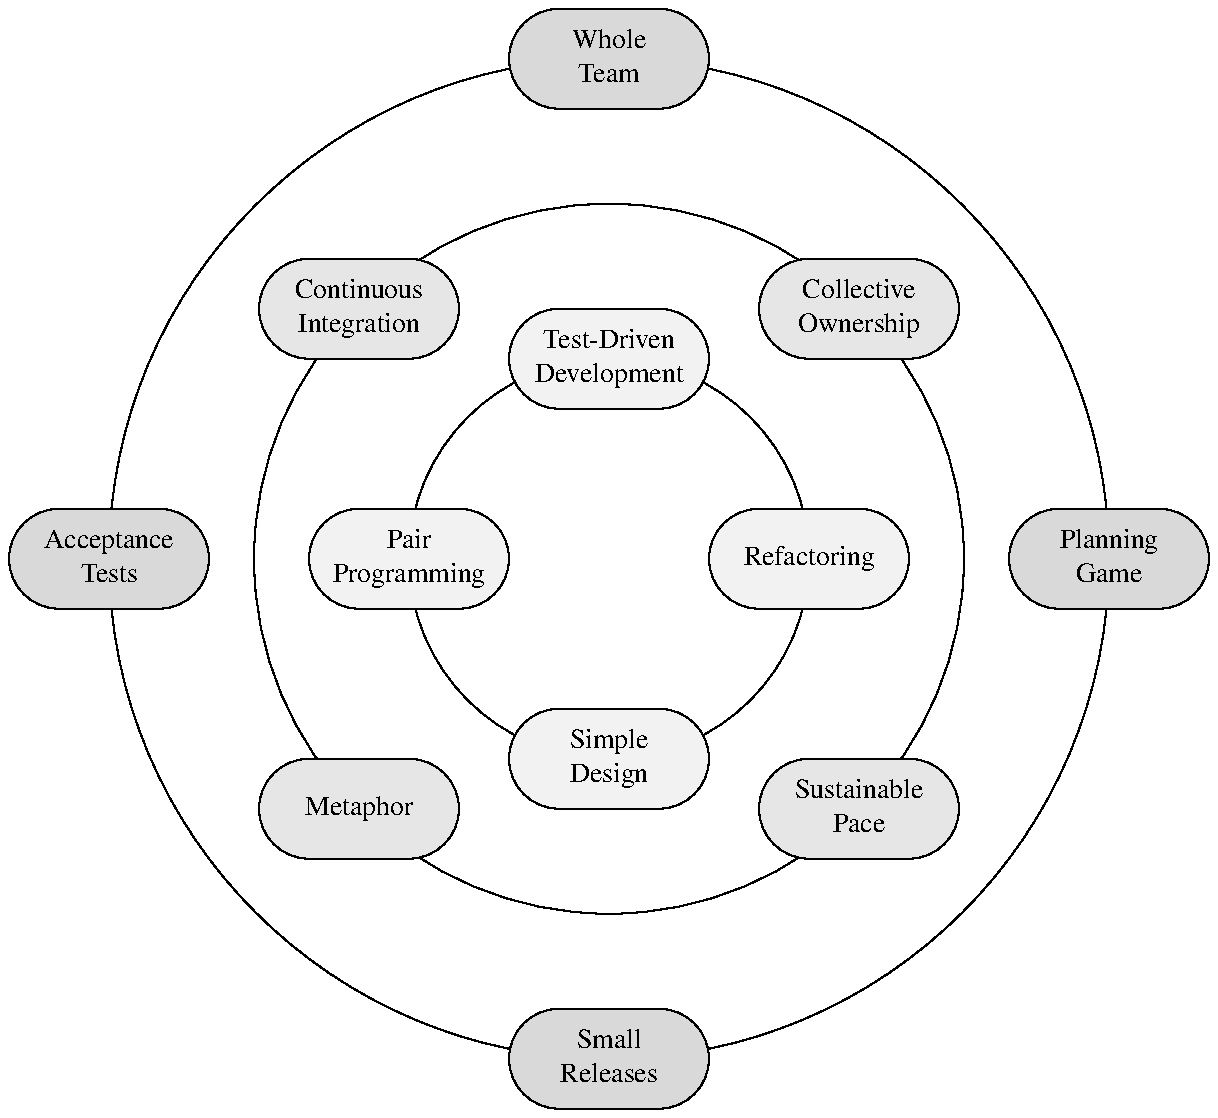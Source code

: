 .PS

PP: box invis rad 0.25 wid 1 ht 0.5
TDD: box invis same at PP + (1.0, 1.0)
SD: box invis same at PP + (1.0, -1.0)
RF: box invis same at PP + (2.0, 0)

arc cw rad 1.0 from PP to TDD 
arc cw rad 1.0 from SD to PP
arc cw rad 1.0 from TDD to RF
arc cw rad 1.0 from RF to SD

box fill 1.0 same at PP; box fill 0.05 same "Pair" "Programming" at PP
box fill 1.0 same at TDD; box fill 0.05 same "Test-Driven" "Development" at TDD
box fill 1.0 same at SD; box fill 0.05 same "Simple" "Design" at SD
box fill 1.0 same at RF; box fill 0.05 same "Refactoring" at RF

CI: box invis same at PP + (-0.25, 1.25)
MT: box invis same at PP - (0.25, 1.25)
CO: box invis same at RF + (0.25, 1.25)
SP: box invis same at RF + (0.25, -1.25)

arc cw rad 1.75 from CI to CO chop
arc cw rad 1.75 from SP to MT
arc cw rad 1.75 from MT to CI
arc cw rad 1.75 from CO to SP

box fill 1.0 same at CI; box fill 0.1 same "Continuous" "Integration" at CI
box fill 1.0 same at MT; box fill 0.1 same "Metaphor" at MT
box fill 1.0 same at CO; box fill 0.1 same "Collective" "Ownership" at CO
box fill 1.0 same at SP; box fill 0.1 same "Sustainable" "Pace" at SP

WT: box invis same "Whole" "Team" at TDD + (0.0, 1.5)
SR: box invis same "Small" "Releases" at SD - (0.0, 1.5)
AT: box invis same "Acceptance" "Tests" at PP - (1.5, 0)
PG: box invis same "Planning" "Game" at RF + (1.5, 0)

arc cw rad 2.5 from AT to WT
arc cw rad 2.5 from SR to AT
arc cw rad 2.5 from WT to PG
arc cw rad 2.5 from PG to SR

box fill 1.0 same at WT; box fill 0.15 same "Whole" "Team" at WT
box fill 1.0 same at SR; box fill 0.15 same "Small" "Releases" at SR
box fill 1.0 same at AT; box fill 0.15 same "Acceptance" "Tests" at AT
box fill 1.0 same at PG; box fill 0.15 same "Planning" "Game" at PG

.PE
